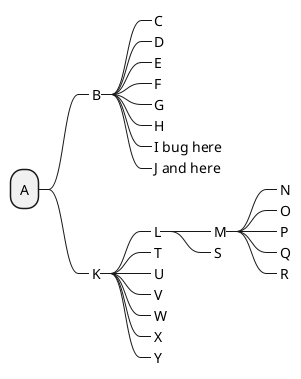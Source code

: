 @startmindmap

* A
**_ B
***_ C
***_ D
***_ E
***_ F
***_ G
***_ H
***_ I bug here
***_ J and here
**_ K
***_ L
****_ M
*****_ N
*****_ O
*****_ P
*****_ Q
*****_ R
****_ S
***_ T
***_ U
***_ V
***_ W
***_ X
***_ Y
@endmindmap